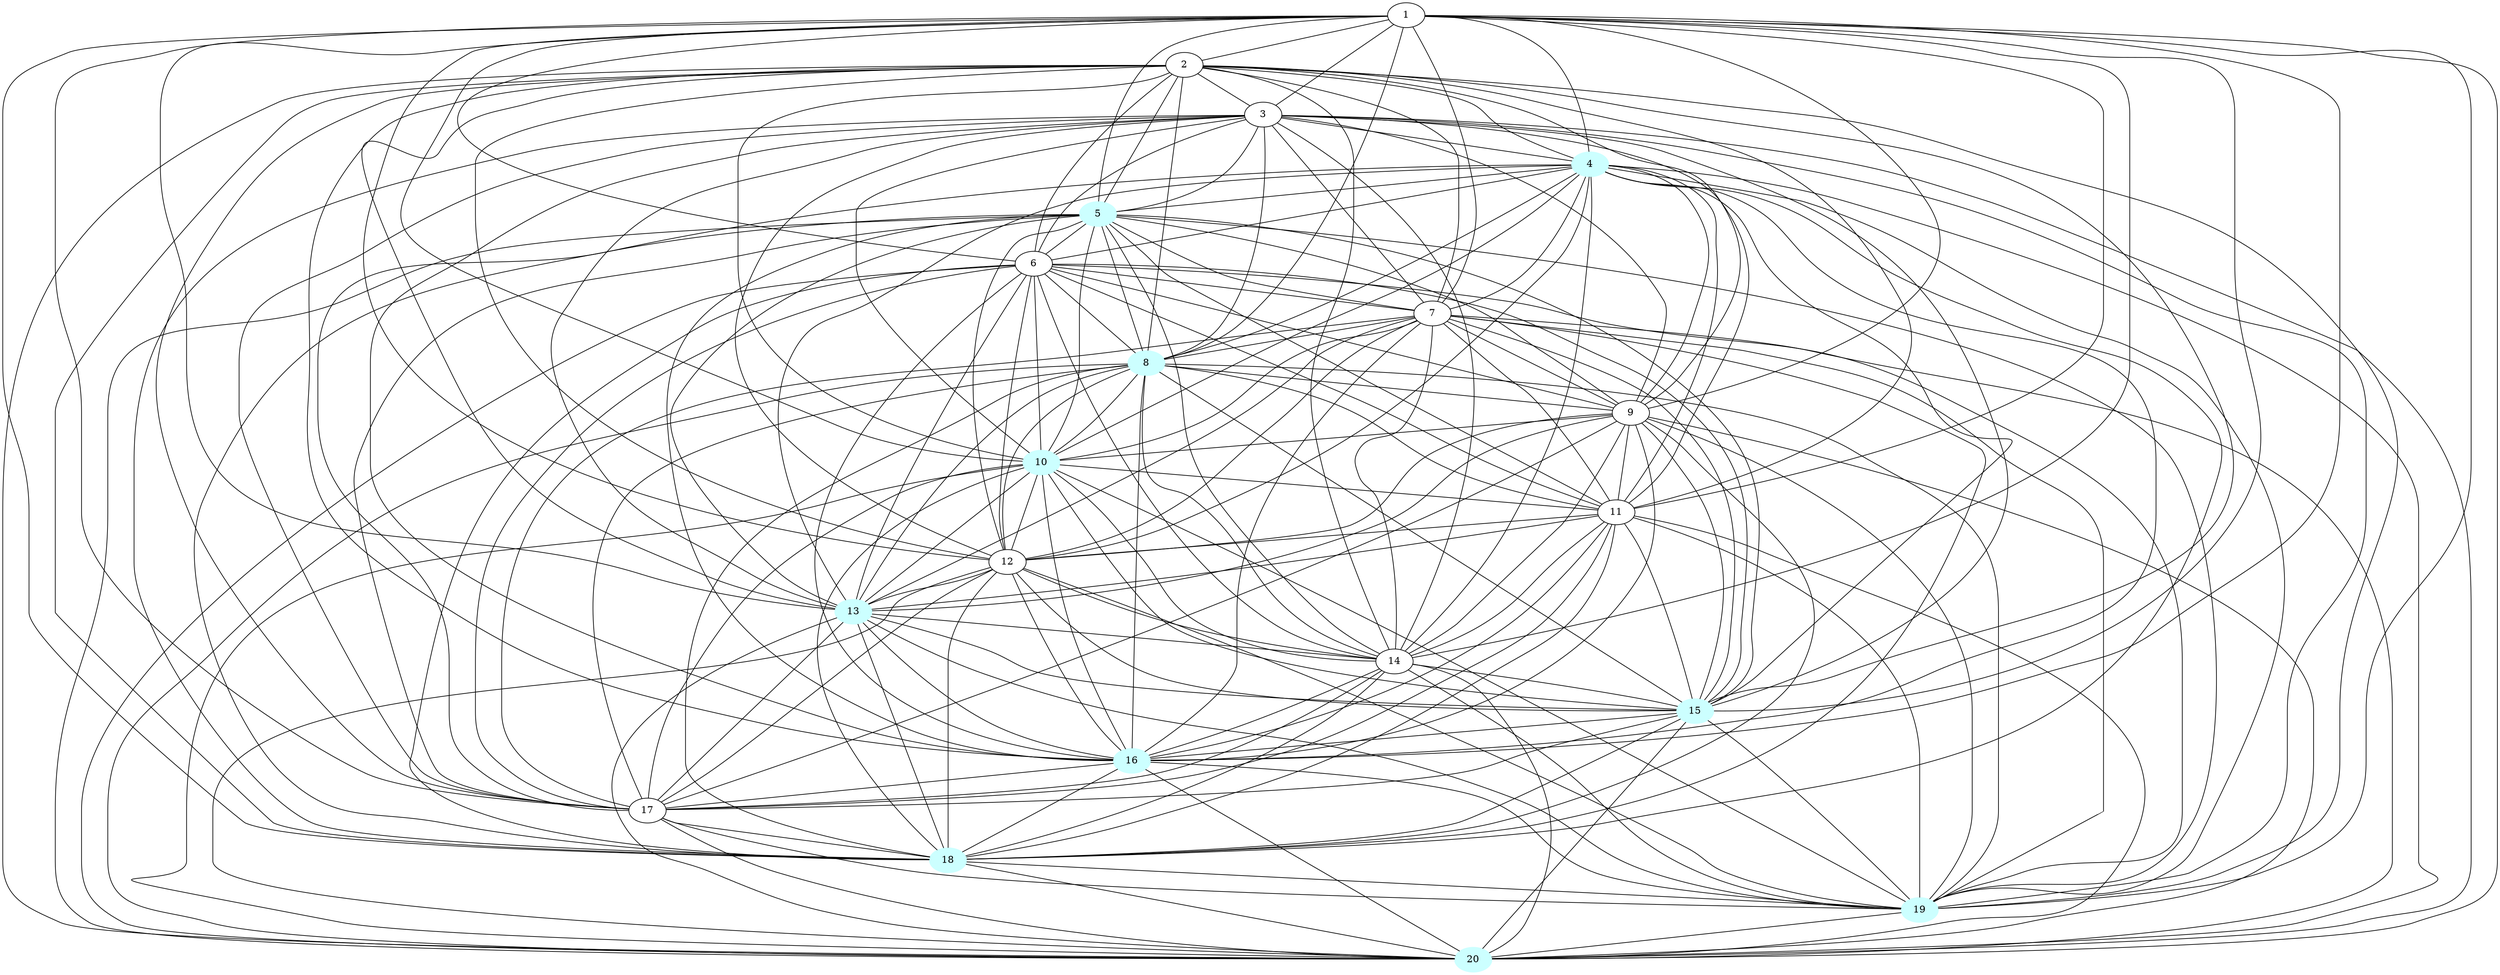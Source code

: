 graph G {
    4 [style=filled, color="#CCFFFF"];
    5 [style=filled, color="#CCFFFF"];
    8 [style=filled, color="#CCFFFF"];
    10 [style=filled, color="#CCFFFF"];
    13 [style=filled, color="#CCFFFF"];
    15 [style=filled, color="#CCFFFF"];
    16 [style=filled, color="#CCFFFF"];
    18 [style=filled, color="#CCFFFF"];
    19 [style=filled, color="#CCFFFF"];
    20 [style=filled, color="#CCFFFF"];
    1 -- 2 [len= 4]
    1 -- 3 [len= 4]
    1 -- 4 [len= 3]
    1 -- 5 [len= 3]
    1 -- 6 [len= 5]
    1 -- 7 [len= 4]
    1 -- 8 [len= 4]
    1 -- 9 [len= 4]
    1 -- 10 [len= 4]
    1 -- 11 [len= 5]
    1 -- 12 [len= 3]
    1 -- 13 [len= 3]
    1 -- 14 [len= 4]
    1 -- 15 [len= 3]
    1 -- 16 [len= 3]
    1 -- 17 [len= 4]
    1 -- 18 [len= 3]
    1 -- 19 [len= 3]
    1 -- 20 [len= 3]
    2 -- 3 [len= 4]
    2 -- 4 [len= 4]
    2 -- 5 [len= 3]
    2 -- 6 [len= 5]
    2 -- 7 [len= 3]
    2 -- 8 [len= 4]
    2 -- 9 [len= 4]
    2 -- 10 [len= 4]
    2 -- 11 [len= 5]
    2 -- 12 [len= 4]
    2 -- 13 [len= 3]
    2 -- 14 [len= 4]
    2 -- 15 [len= 3]
    2 -- 16 [len= 3]
    2 -- 17 [len= 3]
    2 -- 18 [len= 4]
    2 -- 19 [len= 4]
    2 -- 20 [len= 3]
    3 -- 4 [len= 4]
    3 -- 5 [len= 3]
    3 -- 6 [len= 5]
    3 -- 7 [len= 4]
    3 -- 8 [len= 3]
    3 -- 9 [len= 3]
    3 -- 10 [len= 4]
    3 -- 11 [len= 5]
    3 -- 12 [len= 4]
    3 -- 13 [len= 3]
    3 -- 14 [len= 4]
    3 -- 15 [len= 3]
    3 -- 16 [len= 3]
    3 -- 17 [len= 3]
    3 -- 18 [len= 3]
    3 -- 19 [len= 3]
    3 -- 20 [len= 3]
    4 -- 5 [len= 3]
    4 -- 6 [len= 5]
    4 -- 7 [len= 4]
    4 -- 8 [len= 3]
    4 -- 9 [len= 4]
    4 -- 10 [len= 3]
    4 -- 11 [len= 5]
    4 -- 12 [len= 3]
    4 -- 13 [len= 3]
    4 -- 14 [len= 4]
    4 -- 15 [len= 3]
    4 -- 16 [len= 3]
    4 -- 17 [len= 4]
    4 -- 18 [len= 3]
    4 -- 19 [len= 3]
    4 -- 20 [len= 3]
    5 -- 6 [len= 4]
    5 -- 7 [len= 3]
    5 -- 8 [len= 3]
    5 -- 9 [len= 3]
    5 -- 10 [len= 3]
    5 -- 11 [len= 4]
    5 -- 12 [len= 3]
    5 -- 13 [len= 2]
    5 -- 14 [len= 4]
    5 -- 15 [len= 3]
    5 -- 16 [len= 3]
    5 -- 17 [len= 2]
    5 -- 18 [len= 2]
    5 -- 19 [len= 3]
    5 -- 20 [len= 2]
    6 -- 7 [len= 4]
    6 -- 8 [len= 4]
    6 -- 9 [len= 5]
    6 -- 10 [len= 4]
    6 -- 11 [len= 4]
    6 -- 12 [len= 5]
    6 -- 13 [len= 3]
    6 -- 14 [len= 3]
    6 -- 15 [len= 4]
    6 -- 16 [len= 3]
    6 -- 17 [len= 4]
    6 -- 18 [len= 4]
    6 -- 19 [len= 4]
    6 -- 20 [len= 4]
    7 -- 8 [len= 4]
    7 -- 9 [len= 4]
    7 -- 10 [len= 3]
    7 -- 11 [len= 4]
    7 -- 12 [len= 4]
    7 -- 13 [len= 3]
    7 -- 14 [len= 3]
    7 -- 15 [len= 3]
    7 -- 16 [len= 2]
    7 -- 17 [len= 2]
    7 -- 18 [len= 3]
    7 -- 19 [len= 4]
    7 -- 20 [len= 2]
    8 -- 9 [len= 4]
    8 -- 10 [len= 4]
    8 -- 11 [len= 5]
    8 -- 12 [len= 4]
    8 -- 13 [len= 3]
    8 -- 14 [len= 4]
    8 -- 15 [len= 3]
    8 -- 16 [len= 3]
    8 -- 17 [len= 4]
    8 -- 18 [len= 3]
    8 -- 19 [len= 4]
    8 -- 20 [len= 4]
    9 -- 10 [len= 3]
    9 -- 11 [len= 5]
    9 -- 12 [len= 4]
    9 -- 13 [len= 3]
    9 -- 14 [len= 4]
    9 -- 15 [len= 3]
    9 -- 16 [len= 3]
    9 -- 17 [len= 4]
    9 -- 18 [len= 3]
    9 -- 19 [len= 3]
    9 -- 20 [len= 4]
    10 -- 11 [len= 3]
    10 -- 12 [len= 4]
    10 -- 13 [len= 3]
    10 -- 14 [len= 4]
    10 -- 15 [len= 3]
    10 -- 16 [len= 2]
    10 -- 17 [len= 3]
    10 -- 18 [len= 3]
    10 -- 19 [len= 3]
    10 -- 20 [len= 3]
    11 -- 12 [len= 5]
    11 -- 13 [len= 4]
    11 -- 14 [len= 3]
    11 -- 15 [len= 4]
    11 -- 16 [len= 3]
    11 -- 17 [len= 4]
    11 -- 18 [len= 4]
    11 -- 19 [len= 4]
    11 -- 20 [len= 4]
    12 -- 13 [len= 3]
    12 -- 14 [len= 4]
    12 -- 15 [len= 3]
    12 -- 16 [len= 3]
    12 -- 17 [len= 3]
    12 -- 18 [len= 3]
    12 -- 19 [len= 3]
    12 -- 20 [len= 3]
    13 -- 14 [len= 3]
    13 -- 15 [len= 3]
    13 -- 16 [len= 2]
    13 -- 17 [len= 3]
    13 -- 18 [len= 2]
    13 -- 19 [len= 3]
    13 -- 20 [len= 2]
    14 -- 15 [len= 3]
    14 -- 16 [len= 3]
    14 -- 17 [len= 3]
    14 -- 18 [len= 4]
    14 -- 19 [len= 4]
    14 -- 20 [len= 3]
    15 -- 16 [len= 2]
    15 -- 17 [len= 2]
    15 -- 18 [len= 3]
    15 -- 19 [len= 3]
    15 -- 20 [len= 2]
    16 -- 17 [len= 2]
    16 -- 18 [len= 3]
    16 -- 19 [len= 2]
    16 -- 20 [len= 3]
    17 -- 18 [len= 3]
    17 -- 19 [len= 3]
    17 -- 20 [len= 2]
    18 -- 19 [len= 3]
    18 -- 20 [len= 3]
    19 -- 20 [len= 3]
}
